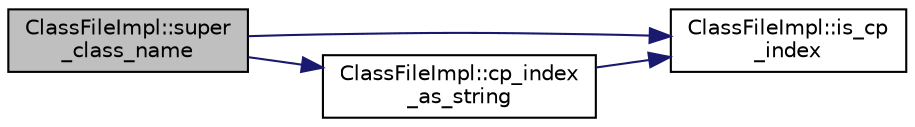 digraph "ClassFileImpl::super_class_name"
{
  bgcolor="transparent";
  edge [fontname="Helvetica",fontsize="10",labelfontname="Helvetica",labelfontsize="10"];
  node [fontname="Helvetica",fontsize="10",shape=record];
  rankdir="LR";
  Node39 [label="ClassFileImpl::super\l_class_name",height=0.2,width=0.4,color="black", fillcolor="grey75", style="filled", fontcolor="black"];
  Node39 -> Node40 [color="midnightblue",fontsize="10",style="solid"];
  Node40 [label="ClassFileImpl::is_cp\l_index",height=0.2,width=0.4,color="black",URL="$classClassFileImpl.html#a1f15226f5107cb036e81d480531cda08"];
  Node39 -> Node41 [color="midnightblue",fontsize="10",style="solid"];
  Node41 [label="ClassFileImpl::cp_index\l_as_string",height=0.2,width=0.4,color="black",URL="$classClassFileImpl.html#abf8923075c93d6d5bd1755a7b3ced362"];
  Node41 -> Node40 [color="midnightblue",fontsize="10",style="solid"];
}
